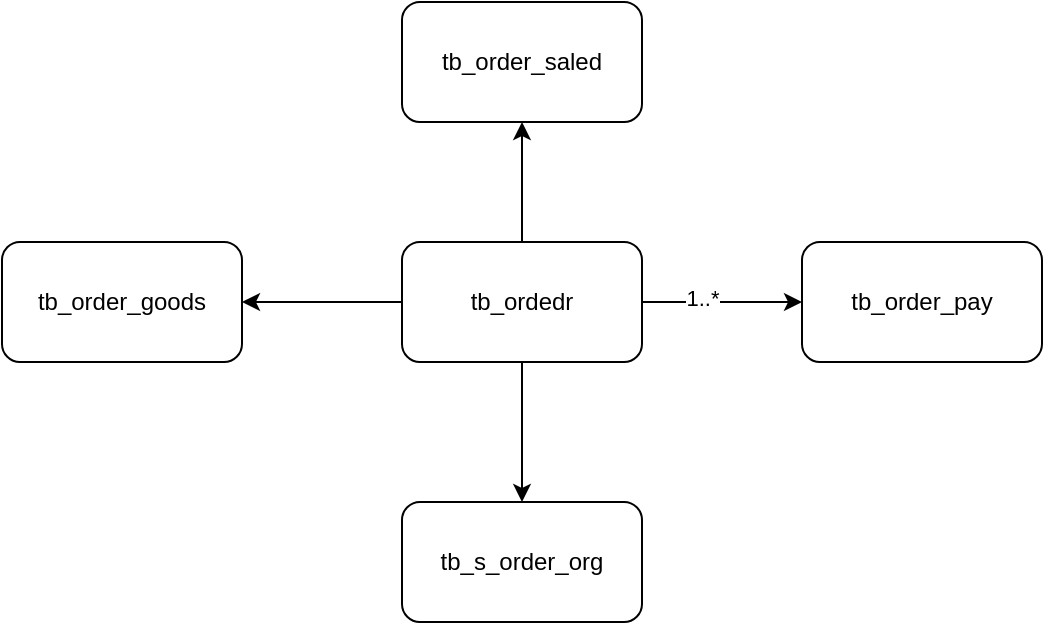 <mxfile version="27.0.6">
  <diagram name="第 1 页" id="qiOGjv0CLQQLxTLdFZIQ">
    <mxGraphModel dx="1426" dy="751" grid="1" gridSize="10" guides="1" tooltips="1" connect="1" arrows="1" fold="1" page="1" pageScale="1" pageWidth="827" pageHeight="1169" math="0" shadow="0">
      <root>
        <mxCell id="0" />
        <mxCell id="1" parent="0" />
        <mxCell id="BMvqyhL7TfmWCRuoedK3-6" value="" style="edgeStyle=orthogonalEdgeStyle;rounded=0;orthogonalLoop=1;jettySize=auto;html=1;" edge="1" parent="1" source="BMvqyhL7TfmWCRuoedK3-1" target="BMvqyhL7TfmWCRuoedK3-2">
          <mxGeometry relative="1" as="geometry" />
        </mxCell>
        <mxCell id="BMvqyhL7TfmWCRuoedK3-10" value="1..*" style="edgeLabel;html=1;align=center;verticalAlign=middle;resizable=0;points=[];" vertex="1" connectable="0" parent="BMvqyhL7TfmWCRuoedK3-6">
          <mxGeometry x="-0.25" y="2" relative="1" as="geometry">
            <mxPoint as="offset" />
          </mxGeometry>
        </mxCell>
        <mxCell id="BMvqyhL7TfmWCRuoedK3-7" value="" style="edgeStyle=orthogonalEdgeStyle;rounded=0;orthogonalLoop=1;jettySize=auto;html=1;" edge="1" parent="1" source="BMvqyhL7TfmWCRuoedK3-1" target="BMvqyhL7TfmWCRuoedK3-3">
          <mxGeometry relative="1" as="geometry" />
        </mxCell>
        <mxCell id="BMvqyhL7TfmWCRuoedK3-8" value="" style="edgeStyle=orthogonalEdgeStyle;rounded=0;orthogonalLoop=1;jettySize=auto;html=1;" edge="1" parent="1" source="BMvqyhL7TfmWCRuoedK3-1" target="BMvqyhL7TfmWCRuoedK3-4">
          <mxGeometry relative="1" as="geometry" />
        </mxCell>
        <mxCell id="BMvqyhL7TfmWCRuoedK3-9" value="" style="edgeStyle=orthogonalEdgeStyle;rounded=0;orthogonalLoop=1;jettySize=auto;html=1;" edge="1" parent="1" source="BMvqyhL7TfmWCRuoedK3-1" target="BMvqyhL7TfmWCRuoedK3-5">
          <mxGeometry relative="1" as="geometry" />
        </mxCell>
        <mxCell id="BMvqyhL7TfmWCRuoedK3-1" value="tb_ordedr" style="rounded=1;whiteSpace=wrap;html=1;" vertex="1" parent="1">
          <mxGeometry x="320" y="440" width="120" height="60" as="geometry" />
        </mxCell>
        <mxCell id="BMvqyhL7TfmWCRuoedK3-2" value="tb_order_pay" style="rounded=1;whiteSpace=wrap;html=1;" vertex="1" parent="1">
          <mxGeometry x="520" y="440" width="120" height="60" as="geometry" />
        </mxCell>
        <mxCell id="BMvqyhL7TfmWCRuoedK3-3" value="tb_order_goods" style="rounded=1;whiteSpace=wrap;html=1;" vertex="1" parent="1">
          <mxGeometry x="120" y="440" width="120" height="60" as="geometry" />
        </mxCell>
        <mxCell id="BMvqyhL7TfmWCRuoedK3-4" value="tb_order_saled" style="rounded=1;whiteSpace=wrap;html=1;" vertex="1" parent="1">
          <mxGeometry x="320" y="320" width="120" height="60" as="geometry" />
        </mxCell>
        <mxCell id="BMvqyhL7TfmWCRuoedK3-5" value="tb_s_order_org" style="rounded=1;whiteSpace=wrap;html=1;" vertex="1" parent="1">
          <mxGeometry x="320" y="570" width="120" height="60" as="geometry" />
        </mxCell>
      </root>
    </mxGraphModel>
  </diagram>
</mxfile>
